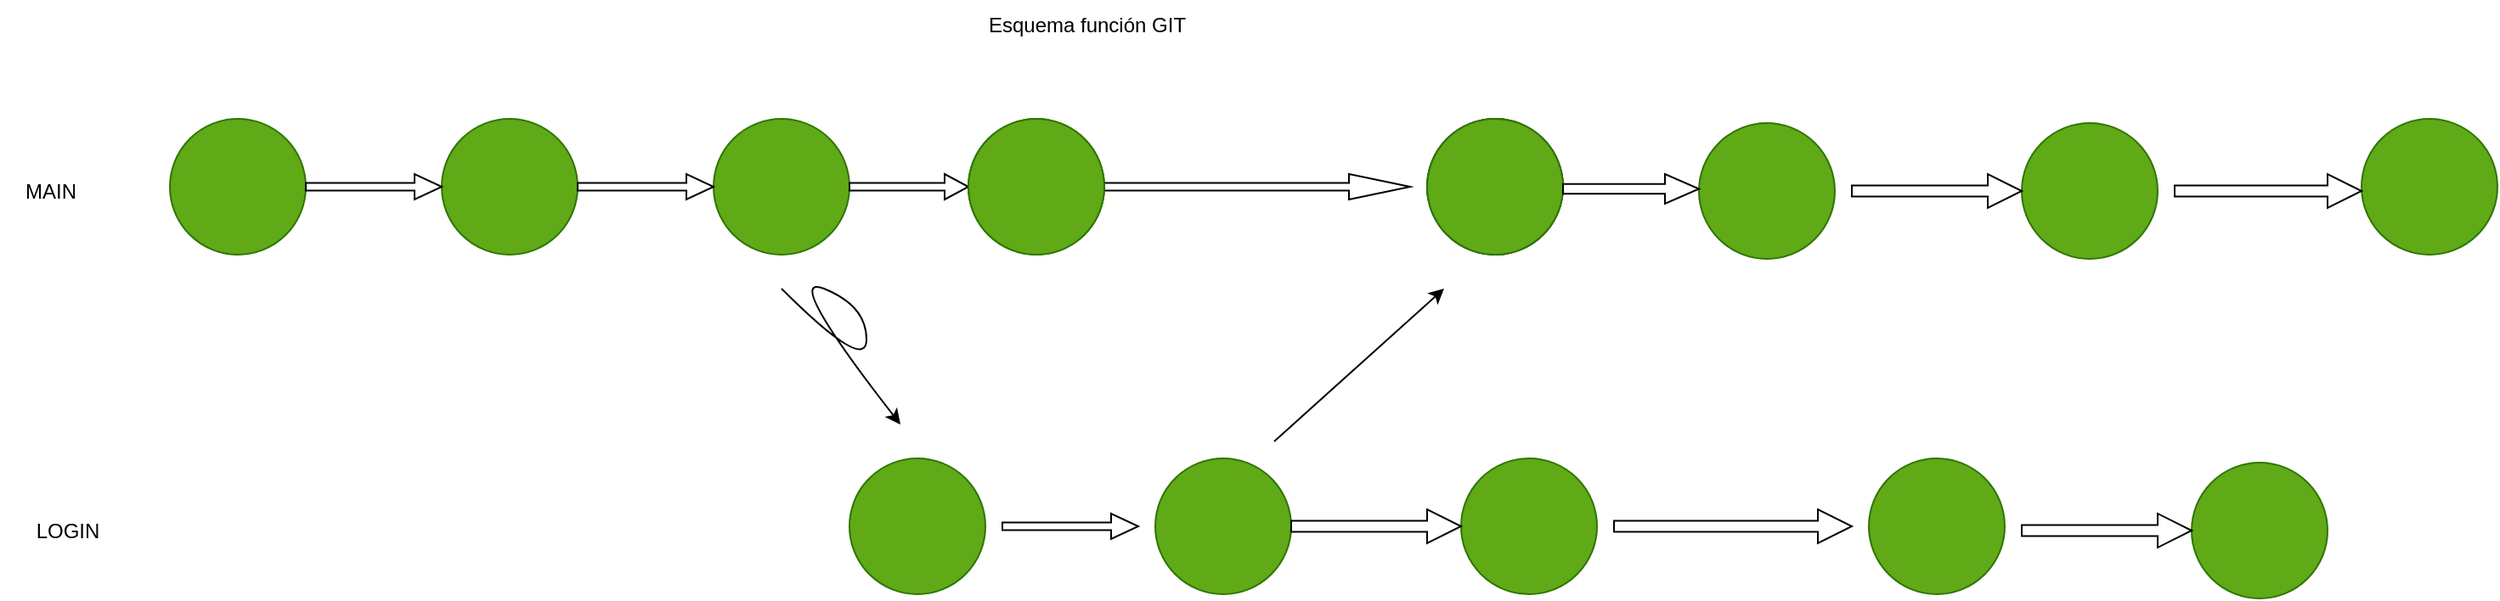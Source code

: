 <mxfile version="21.1.1" type="github">
  <diagram name="Página-1" id="A40uEls-yv_RxPFXnGYB">
    <mxGraphModel dx="3307" dy="766" grid="1" gridSize="10" guides="1" tooltips="1" connect="1" arrows="1" fold="1" page="1" pageScale="1" pageWidth="2000" pageHeight="1500" math="0" shadow="0">
      <root>
        <mxCell id="0" />
        <mxCell id="1" parent="0" />
        <mxCell id="y9aw5LV60-MYE8nPLSlP-1" value="" style="ellipse;whiteSpace=wrap;html=1;aspect=fixed;fillColor=#60a917;strokeColor=#2D7600;fontColor=#ffffff;" vertex="1" parent="1">
          <mxGeometry x="50" y="80" width="80" height="80" as="geometry" />
        </mxCell>
        <mxCell id="y9aw5LV60-MYE8nPLSlP-2" value="" style="ellipse;whiteSpace=wrap;html=1;aspect=fixed;fillColor=#60a917;fontColor=#ffffff;strokeColor=#2D7600;" vertex="1" parent="1">
          <mxGeometry x="210" y="80" width="80" height="80" as="geometry" />
        </mxCell>
        <mxCell id="y9aw5LV60-MYE8nPLSlP-3" value="" style="ellipse;whiteSpace=wrap;html=1;aspect=fixed;fillColor=#60a917;fontColor=#ffffff;strokeColor=#2D7600;" vertex="1" parent="1">
          <mxGeometry x="370" y="80" width="80" height="80" as="geometry" />
        </mxCell>
        <mxCell id="y9aw5LV60-MYE8nPLSlP-4" value="" style="ellipse;whiteSpace=wrap;html=1;aspect=fixed;fillColor=#60a917;fontColor=#ffffff;strokeColor=#2D7600;" vertex="1" parent="1">
          <mxGeometry x="520" y="80" width="80" height="80" as="geometry" />
        </mxCell>
        <mxCell id="y9aw5LV60-MYE8nPLSlP-5" value="" style="ellipse;whiteSpace=wrap;html=1;aspect=fixed;fillColor=#60a917;fontColor=#ffffff;strokeColor=#2D7600;" vertex="1" parent="1">
          <mxGeometry x="450" y="280" width="80" height="80" as="geometry" />
        </mxCell>
        <mxCell id="y9aw5LV60-MYE8nPLSlP-6" value="" style="ellipse;whiteSpace=wrap;html=1;aspect=fixed;fillColor=#60a917;fontColor=#ffffff;strokeColor=#2D7600;" vertex="1" parent="1">
          <mxGeometry x="630" y="280" width="80" height="80" as="geometry" />
        </mxCell>
        <mxCell id="y9aw5LV60-MYE8nPLSlP-8" value="" style="curved=1;endArrow=classic;html=1;rounded=0;" edge="1" parent="1">
          <mxGeometry width="50" height="50" relative="1" as="geometry">
            <mxPoint x="410" y="180" as="sourcePoint" />
            <mxPoint x="480" y="260" as="targetPoint" />
            <Array as="points">
              <mxPoint x="460" y="230" />
              <mxPoint x="460" y="190" />
              <mxPoint x="410" y="170" />
            </Array>
          </mxGeometry>
        </mxCell>
        <mxCell id="y9aw5LV60-MYE8nPLSlP-11" value="" style="endArrow=classic;html=1;rounded=0;" edge="1" parent="1">
          <mxGeometry width="50" height="50" relative="1" as="geometry">
            <mxPoint x="700" y="270" as="sourcePoint" />
            <mxPoint x="800" y="180" as="targetPoint" />
          </mxGeometry>
        </mxCell>
        <mxCell id="y9aw5LV60-MYE8nPLSlP-13" value="" style="shape=singleArrow;whiteSpace=wrap;html=1;" vertex="1" parent="1">
          <mxGeometry x="540" y="312.5" width="80" height="15" as="geometry" />
        </mxCell>
        <mxCell id="y9aw5LV60-MYE8nPLSlP-14" value="" style="shape=singleArrow;whiteSpace=wrap;html=1;" vertex="1" parent="1">
          <mxGeometry x="130" y="112.5" width="80" height="15" as="geometry" />
        </mxCell>
        <mxCell id="y9aw5LV60-MYE8nPLSlP-15" value="" style="shape=singleArrow;whiteSpace=wrap;html=1;" vertex="1" parent="1">
          <mxGeometry x="450" y="112.5" width="70" height="15" as="geometry" />
        </mxCell>
        <mxCell id="y9aw5LV60-MYE8nPLSlP-16" value="" style="shape=singleArrow;whiteSpace=wrap;html=1;" vertex="1" parent="1">
          <mxGeometry x="600" y="112.5" width="180" height="15" as="geometry" />
        </mxCell>
        <mxCell id="y9aw5LV60-MYE8nPLSlP-17" value="" style="shape=singleArrow;whiteSpace=wrap;html=1;" vertex="1" parent="1">
          <mxGeometry x="290" y="112.5" width="80" height="15" as="geometry" />
        </mxCell>
        <mxCell id="y9aw5LV60-MYE8nPLSlP-19" value="Esquema función GIT" style="text;html=1;strokeColor=none;fillColor=none;align=center;verticalAlign=middle;whiteSpace=wrap;rounded=0;" vertex="1" parent="1">
          <mxGeometry x="380" y="10" width="420" height="30" as="geometry" />
        </mxCell>
        <mxCell id="y9aw5LV60-MYE8nPLSlP-20" value="" style="ellipse;whiteSpace=wrap;html=1;aspect=fixed;" vertex="1" parent="1">
          <mxGeometry x="790" y="80" width="80" height="80" as="geometry" />
        </mxCell>
        <mxCell id="y9aw5LV60-MYE8nPLSlP-22" value="" style="ellipse;whiteSpace=wrap;html=1;aspect=fixed;fillColor=#60a917;fontColor=#ffffff;strokeColor=#2D7600;" vertex="1" parent="1">
          <mxGeometry x="520" y="80" width="80" height="80" as="geometry" />
        </mxCell>
        <mxCell id="y9aw5LV60-MYE8nPLSlP-23" value="" style="ellipse;whiteSpace=wrap;html=1;aspect=fixed;fillColor=#60a917;fontColor=#ffffff;strokeColor=#2D7600;" vertex="1" parent="1">
          <mxGeometry x="790" y="80" width="80" height="80" as="geometry" />
        </mxCell>
        <mxCell id="y9aw5LV60-MYE8nPLSlP-24" value="MAIN" style="text;html=1;strokeColor=none;fillColor=none;align=center;verticalAlign=middle;whiteSpace=wrap;rounded=0;" vertex="1" parent="1">
          <mxGeometry x="-50" y="112.5" width="60" height="20" as="geometry" />
        </mxCell>
        <mxCell id="y9aw5LV60-MYE8nPLSlP-25" value="LOGIN" style="text;html=1;strokeColor=none;fillColor=none;align=center;verticalAlign=middle;whiteSpace=wrap;rounded=0;" vertex="1" parent="1">
          <mxGeometry x="-40" y="312.5" width="60" height="20" as="geometry" />
        </mxCell>
        <mxCell id="y9aw5LV60-MYE8nPLSlP-26" value="" style="ellipse;whiteSpace=wrap;html=1;aspect=fixed;fillColor=#60a917;fontColor=#ffffff;strokeColor=#2D7600;" vertex="1" parent="1">
          <mxGeometry x="950" y="82.5" width="80" height="80" as="geometry" />
        </mxCell>
        <mxCell id="y9aw5LV60-MYE8nPLSlP-28" value="" style="ellipse;whiteSpace=wrap;html=1;aspect=fixed;fillColor=#60a917;fontColor=#ffffff;strokeColor=#2D7600;" vertex="1" parent="1">
          <mxGeometry x="810" y="280" width="80" height="80" as="geometry" />
        </mxCell>
        <mxCell id="y9aw5LV60-MYE8nPLSlP-29" value="" style="ellipse;whiteSpace=wrap;html=1;aspect=fixed;fillColor=#60a917;fontColor=#ffffff;strokeColor=#2D7600;" vertex="1" parent="1">
          <mxGeometry x="1140" y="82.5" width="80" height="80" as="geometry" />
        </mxCell>
        <mxCell id="y9aw5LV60-MYE8nPLSlP-30" value="" style="ellipse;whiteSpace=wrap;html=1;aspect=fixed;fillColor=#60a917;fontColor=#ffffff;strokeColor=#2D7600;" vertex="1" parent="1">
          <mxGeometry x="1050" y="280" width="80" height="80" as="geometry" />
        </mxCell>
        <mxCell id="y9aw5LV60-MYE8nPLSlP-31" value="" style="ellipse;whiteSpace=wrap;html=1;aspect=fixed;fillColor=#60a917;fontColor=#ffffff;strokeColor=#2D7600;" vertex="1" parent="1">
          <mxGeometry x="1240" y="282.5" width="80" height="80" as="geometry" />
        </mxCell>
        <mxCell id="y9aw5LV60-MYE8nPLSlP-32" value="" style="ellipse;whiteSpace=wrap;html=1;aspect=fixed;fillColor=#60a917;fontColor=#ffffff;strokeColor=#2D7600;" vertex="1" parent="1">
          <mxGeometry x="1340" y="80" width="80" height="80" as="geometry" />
        </mxCell>
        <mxCell id="y9aw5LV60-MYE8nPLSlP-35" value="" style="html=1;shadow=0;dashed=0;align=center;verticalAlign=middle;shape=mxgraph.arrows2.arrow;dy=0.67;dx=20;notch=0;" vertex="1" parent="1">
          <mxGeometry x="710" y="310" width="100" height="20" as="geometry" />
        </mxCell>
        <mxCell id="y9aw5LV60-MYE8nPLSlP-36" value="" style="html=1;shadow=0;dashed=0;align=center;verticalAlign=middle;shape=mxgraph.arrows2.arrow;dy=0.67;dx=20;notch=0;" vertex="1" parent="1">
          <mxGeometry x="900" y="310" width="140" height="20" as="geometry" />
        </mxCell>
        <mxCell id="y9aw5LV60-MYE8nPLSlP-37" value="" style="html=1;shadow=0;dashed=0;align=center;verticalAlign=middle;shape=mxgraph.arrows2.arrow;dy=0.67;dx=20;notch=0;" vertex="1" parent="1">
          <mxGeometry x="1140" y="312.5" width="100" height="20" as="geometry" />
        </mxCell>
        <mxCell id="y9aw5LV60-MYE8nPLSlP-38" value="" style="html=1;shadow=0;dashed=0;align=center;verticalAlign=middle;shape=mxgraph.arrows2.arrow;dy=0.67;dx=20;notch=0;" vertex="1" parent="1">
          <mxGeometry x="870" y="112.5" width="80" height="17.5" as="geometry" />
        </mxCell>
        <mxCell id="y9aw5LV60-MYE8nPLSlP-39" value="" style="html=1;shadow=0;dashed=0;align=center;verticalAlign=middle;shape=mxgraph.arrows2.arrow;dy=0.67;dx=20;notch=0;" vertex="1" parent="1">
          <mxGeometry x="1040" y="112.5" width="100" height="20" as="geometry" />
        </mxCell>
        <mxCell id="y9aw5LV60-MYE8nPLSlP-40" value="" style="html=1;shadow=0;dashed=0;align=center;verticalAlign=middle;shape=mxgraph.arrows2.arrow;dy=0.67;dx=20;notch=0;" vertex="1" parent="1">
          <mxGeometry x="1230" y="112.5" width="110" height="20" as="geometry" />
        </mxCell>
      </root>
    </mxGraphModel>
  </diagram>
</mxfile>
